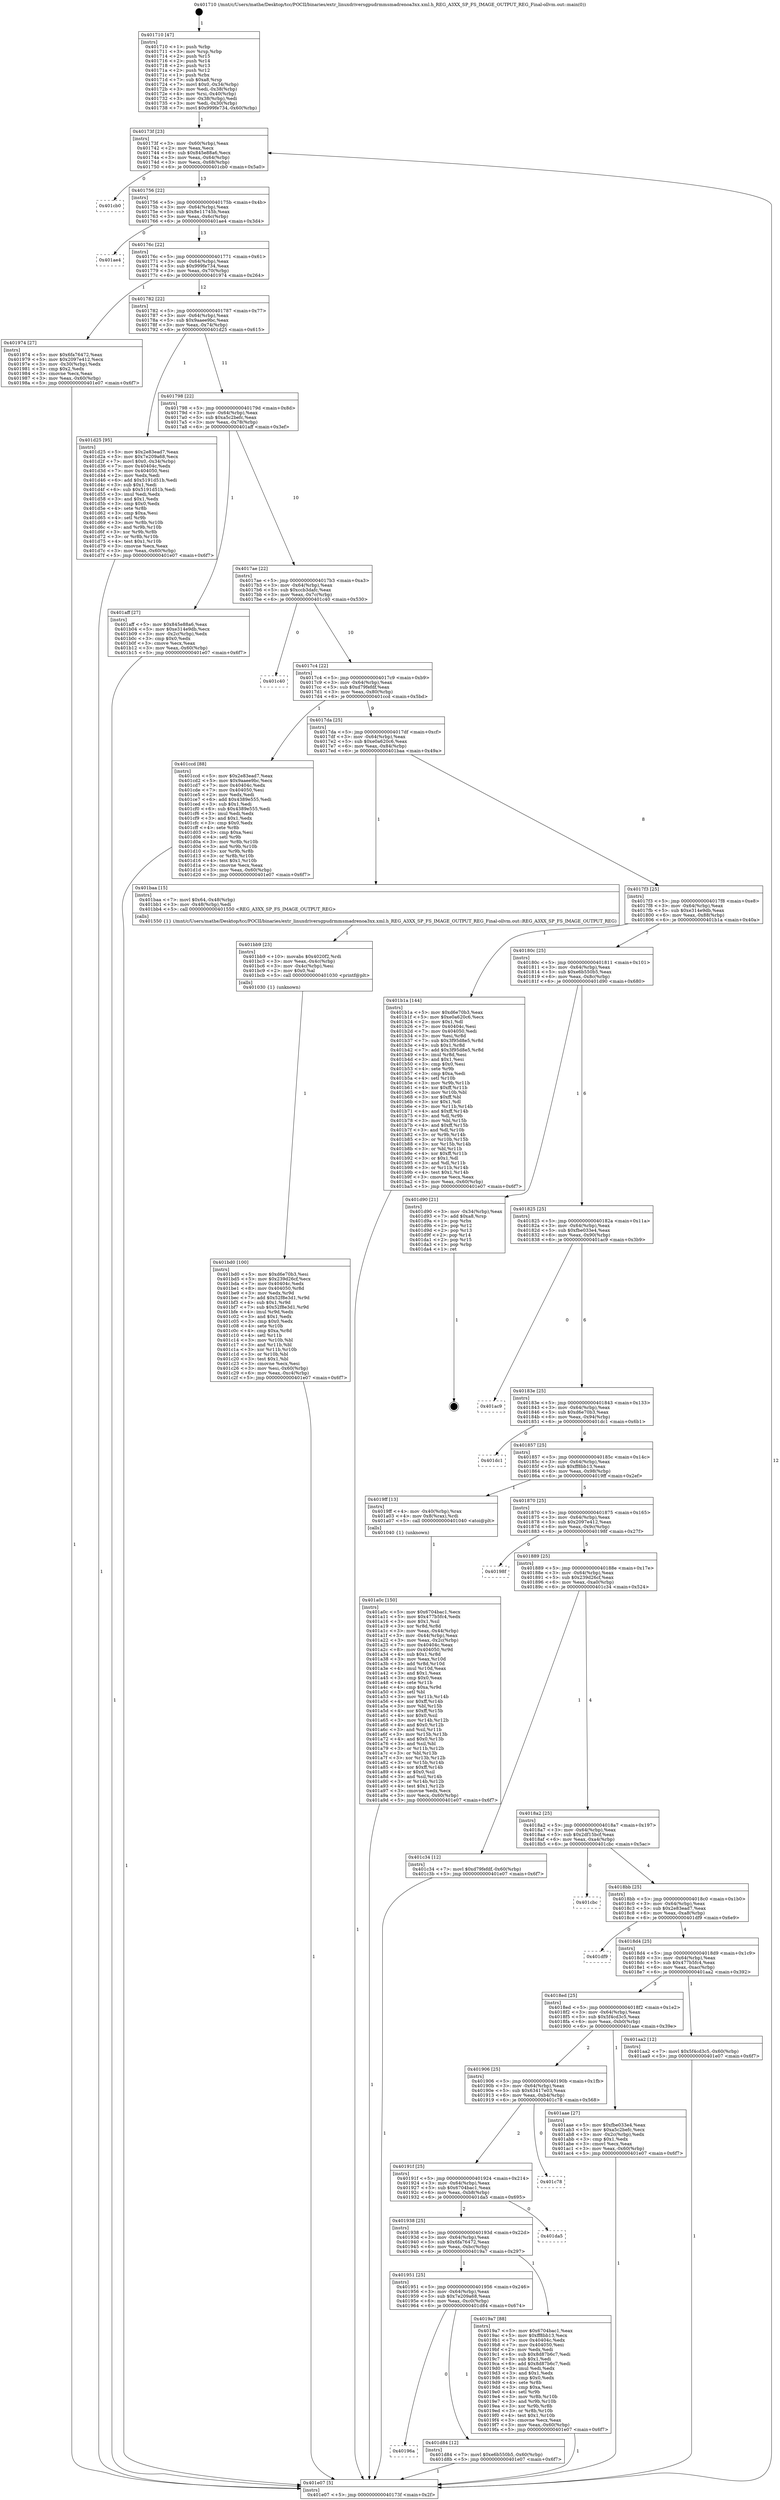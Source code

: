 digraph "0x401710" {
  label = "0x401710 (/mnt/c/Users/mathe/Desktop/tcc/POCII/binaries/extr_linuxdriversgpudrmmsmadrenoa3xx.xml.h_REG_A3XX_SP_FS_IMAGE_OUTPUT_REG_Final-ollvm.out::main(0))"
  labelloc = "t"
  node[shape=record]

  Entry [label="",width=0.3,height=0.3,shape=circle,fillcolor=black,style=filled]
  "0x40173f" [label="{
     0x40173f [23]\l
     | [instrs]\l
     &nbsp;&nbsp;0x40173f \<+3\>: mov -0x60(%rbp),%eax\l
     &nbsp;&nbsp;0x401742 \<+2\>: mov %eax,%ecx\l
     &nbsp;&nbsp;0x401744 \<+6\>: sub $0x845e88a6,%ecx\l
     &nbsp;&nbsp;0x40174a \<+3\>: mov %eax,-0x64(%rbp)\l
     &nbsp;&nbsp;0x40174d \<+3\>: mov %ecx,-0x68(%rbp)\l
     &nbsp;&nbsp;0x401750 \<+6\>: je 0000000000401cb0 \<main+0x5a0\>\l
  }"]
  "0x401cb0" [label="{
     0x401cb0\l
  }", style=dashed]
  "0x401756" [label="{
     0x401756 [22]\l
     | [instrs]\l
     &nbsp;&nbsp;0x401756 \<+5\>: jmp 000000000040175b \<main+0x4b\>\l
     &nbsp;&nbsp;0x40175b \<+3\>: mov -0x64(%rbp),%eax\l
     &nbsp;&nbsp;0x40175e \<+5\>: sub $0x8e11745b,%eax\l
     &nbsp;&nbsp;0x401763 \<+3\>: mov %eax,-0x6c(%rbp)\l
     &nbsp;&nbsp;0x401766 \<+6\>: je 0000000000401ae4 \<main+0x3d4\>\l
  }"]
  Exit [label="",width=0.3,height=0.3,shape=circle,fillcolor=black,style=filled,peripheries=2]
  "0x401ae4" [label="{
     0x401ae4\l
  }", style=dashed]
  "0x40176c" [label="{
     0x40176c [22]\l
     | [instrs]\l
     &nbsp;&nbsp;0x40176c \<+5\>: jmp 0000000000401771 \<main+0x61\>\l
     &nbsp;&nbsp;0x401771 \<+3\>: mov -0x64(%rbp),%eax\l
     &nbsp;&nbsp;0x401774 \<+5\>: sub $0x999fe734,%eax\l
     &nbsp;&nbsp;0x401779 \<+3\>: mov %eax,-0x70(%rbp)\l
     &nbsp;&nbsp;0x40177c \<+6\>: je 0000000000401974 \<main+0x264\>\l
  }"]
  "0x40196a" [label="{
     0x40196a\l
  }", style=dashed]
  "0x401974" [label="{
     0x401974 [27]\l
     | [instrs]\l
     &nbsp;&nbsp;0x401974 \<+5\>: mov $0x6fa76472,%eax\l
     &nbsp;&nbsp;0x401979 \<+5\>: mov $0x2097e412,%ecx\l
     &nbsp;&nbsp;0x40197e \<+3\>: mov -0x30(%rbp),%edx\l
     &nbsp;&nbsp;0x401981 \<+3\>: cmp $0x2,%edx\l
     &nbsp;&nbsp;0x401984 \<+3\>: cmovne %ecx,%eax\l
     &nbsp;&nbsp;0x401987 \<+3\>: mov %eax,-0x60(%rbp)\l
     &nbsp;&nbsp;0x40198a \<+5\>: jmp 0000000000401e07 \<main+0x6f7\>\l
  }"]
  "0x401782" [label="{
     0x401782 [22]\l
     | [instrs]\l
     &nbsp;&nbsp;0x401782 \<+5\>: jmp 0000000000401787 \<main+0x77\>\l
     &nbsp;&nbsp;0x401787 \<+3\>: mov -0x64(%rbp),%eax\l
     &nbsp;&nbsp;0x40178a \<+5\>: sub $0x9aaee9bc,%eax\l
     &nbsp;&nbsp;0x40178f \<+3\>: mov %eax,-0x74(%rbp)\l
     &nbsp;&nbsp;0x401792 \<+6\>: je 0000000000401d25 \<main+0x615\>\l
  }"]
  "0x401e07" [label="{
     0x401e07 [5]\l
     | [instrs]\l
     &nbsp;&nbsp;0x401e07 \<+5\>: jmp 000000000040173f \<main+0x2f\>\l
  }"]
  "0x401710" [label="{
     0x401710 [47]\l
     | [instrs]\l
     &nbsp;&nbsp;0x401710 \<+1\>: push %rbp\l
     &nbsp;&nbsp;0x401711 \<+3\>: mov %rsp,%rbp\l
     &nbsp;&nbsp;0x401714 \<+2\>: push %r15\l
     &nbsp;&nbsp;0x401716 \<+2\>: push %r14\l
     &nbsp;&nbsp;0x401718 \<+2\>: push %r13\l
     &nbsp;&nbsp;0x40171a \<+2\>: push %r12\l
     &nbsp;&nbsp;0x40171c \<+1\>: push %rbx\l
     &nbsp;&nbsp;0x40171d \<+7\>: sub $0xa8,%rsp\l
     &nbsp;&nbsp;0x401724 \<+7\>: movl $0x0,-0x34(%rbp)\l
     &nbsp;&nbsp;0x40172b \<+3\>: mov %edi,-0x38(%rbp)\l
     &nbsp;&nbsp;0x40172e \<+4\>: mov %rsi,-0x40(%rbp)\l
     &nbsp;&nbsp;0x401732 \<+3\>: mov -0x38(%rbp),%edi\l
     &nbsp;&nbsp;0x401735 \<+3\>: mov %edi,-0x30(%rbp)\l
     &nbsp;&nbsp;0x401738 \<+7\>: movl $0x999fe734,-0x60(%rbp)\l
  }"]
  "0x401d84" [label="{
     0x401d84 [12]\l
     | [instrs]\l
     &nbsp;&nbsp;0x401d84 \<+7\>: movl $0xe6b550b5,-0x60(%rbp)\l
     &nbsp;&nbsp;0x401d8b \<+5\>: jmp 0000000000401e07 \<main+0x6f7\>\l
  }"]
  "0x401d25" [label="{
     0x401d25 [95]\l
     | [instrs]\l
     &nbsp;&nbsp;0x401d25 \<+5\>: mov $0x2e83ead7,%eax\l
     &nbsp;&nbsp;0x401d2a \<+5\>: mov $0x7e209a68,%ecx\l
     &nbsp;&nbsp;0x401d2f \<+7\>: movl $0x0,-0x34(%rbp)\l
     &nbsp;&nbsp;0x401d36 \<+7\>: mov 0x40404c,%edx\l
     &nbsp;&nbsp;0x401d3d \<+7\>: mov 0x404050,%esi\l
     &nbsp;&nbsp;0x401d44 \<+2\>: mov %edx,%edi\l
     &nbsp;&nbsp;0x401d46 \<+6\>: add $0x5191d51b,%edi\l
     &nbsp;&nbsp;0x401d4c \<+3\>: sub $0x1,%edi\l
     &nbsp;&nbsp;0x401d4f \<+6\>: sub $0x5191d51b,%edi\l
     &nbsp;&nbsp;0x401d55 \<+3\>: imul %edi,%edx\l
     &nbsp;&nbsp;0x401d58 \<+3\>: and $0x1,%edx\l
     &nbsp;&nbsp;0x401d5b \<+3\>: cmp $0x0,%edx\l
     &nbsp;&nbsp;0x401d5e \<+4\>: sete %r8b\l
     &nbsp;&nbsp;0x401d62 \<+3\>: cmp $0xa,%esi\l
     &nbsp;&nbsp;0x401d65 \<+4\>: setl %r9b\l
     &nbsp;&nbsp;0x401d69 \<+3\>: mov %r8b,%r10b\l
     &nbsp;&nbsp;0x401d6c \<+3\>: and %r9b,%r10b\l
     &nbsp;&nbsp;0x401d6f \<+3\>: xor %r9b,%r8b\l
     &nbsp;&nbsp;0x401d72 \<+3\>: or %r8b,%r10b\l
     &nbsp;&nbsp;0x401d75 \<+4\>: test $0x1,%r10b\l
     &nbsp;&nbsp;0x401d79 \<+3\>: cmovne %ecx,%eax\l
     &nbsp;&nbsp;0x401d7c \<+3\>: mov %eax,-0x60(%rbp)\l
     &nbsp;&nbsp;0x401d7f \<+5\>: jmp 0000000000401e07 \<main+0x6f7\>\l
  }"]
  "0x401798" [label="{
     0x401798 [22]\l
     | [instrs]\l
     &nbsp;&nbsp;0x401798 \<+5\>: jmp 000000000040179d \<main+0x8d\>\l
     &nbsp;&nbsp;0x40179d \<+3\>: mov -0x64(%rbp),%eax\l
     &nbsp;&nbsp;0x4017a0 \<+5\>: sub $0xa5c2befc,%eax\l
     &nbsp;&nbsp;0x4017a5 \<+3\>: mov %eax,-0x78(%rbp)\l
     &nbsp;&nbsp;0x4017a8 \<+6\>: je 0000000000401aff \<main+0x3ef\>\l
  }"]
  "0x401bd0" [label="{
     0x401bd0 [100]\l
     | [instrs]\l
     &nbsp;&nbsp;0x401bd0 \<+5\>: mov $0xd6e70b3,%esi\l
     &nbsp;&nbsp;0x401bd5 \<+5\>: mov $0x239d26cf,%ecx\l
     &nbsp;&nbsp;0x401bda \<+7\>: mov 0x40404c,%edx\l
     &nbsp;&nbsp;0x401be1 \<+8\>: mov 0x404050,%r8d\l
     &nbsp;&nbsp;0x401be9 \<+3\>: mov %edx,%r9d\l
     &nbsp;&nbsp;0x401bec \<+7\>: add $0x52f8e3d1,%r9d\l
     &nbsp;&nbsp;0x401bf3 \<+4\>: sub $0x1,%r9d\l
     &nbsp;&nbsp;0x401bf7 \<+7\>: sub $0x52f8e3d1,%r9d\l
     &nbsp;&nbsp;0x401bfe \<+4\>: imul %r9d,%edx\l
     &nbsp;&nbsp;0x401c02 \<+3\>: and $0x1,%edx\l
     &nbsp;&nbsp;0x401c05 \<+3\>: cmp $0x0,%edx\l
     &nbsp;&nbsp;0x401c08 \<+4\>: sete %r10b\l
     &nbsp;&nbsp;0x401c0c \<+4\>: cmp $0xa,%r8d\l
     &nbsp;&nbsp;0x401c10 \<+4\>: setl %r11b\l
     &nbsp;&nbsp;0x401c14 \<+3\>: mov %r10b,%bl\l
     &nbsp;&nbsp;0x401c17 \<+3\>: and %r11b,%bl\l
     &nbsp;&nbsp;0x401c1a \<+3\>: xor %r11b,%r10b\l
     &nbsp;&nbsp;0x401c1d \<+3\>: or %r10b,%bl\l
     &nbsp;&nbsp;0x401c20 \<+3\>: test $0x1,%bl\l
     &nbsp;&nbsp;0x401c23 \<+3\>: cmovne %ecx,%esi\l
     &nbsp;&nbsp;0x401c26 \<+3\>: mov %esi,-0x60(%rbp)\l
     &nbsp;&nbsp;0x401c29 \<+6\>: mov %eax,-0xc4(%rbp)\l
     &nbsp;&nbsp;0x401c2f \<+5\>: jmp 0000000000401e07 \<main+0x6f7\>\l
  }"]
  "0x401aff" [label="{
     0x401aff [27]\l
     | [instrs]\l
     &nbsp;&nbsp;0x401aff \<+5\>: mov $0x845e88a6,%eax\l
     &nbsp;&nbsp;0x401b04 \<+5\>: mov $0xe314e9db,%ecx\l
     &nbsp;&nbsp;0x401b09 \<+3\>: mov -0x2c(%rbp),%edx\l
     &nbsp;&nbsp;0x401b0c \<+3\>: cmp $0x0,%edx\l
     &nbsp;&nbsp;0x401b0f \<+3\>: cmove %ecx,%eax\l
     &nbsp;&nbsp;0x401b12 \<+3\>: mov %eax,-0x60(%rbp)\l
     &nbsp;&nbsp;0x401b15 \<+5\>: jmp 0000000000401e07 \<main+0x6f7\>\l
  }"]
  "0x4017ae" [label="{
     0x4017ae [22]\l
     | [instrs]\l
     &nbsp;&nbsp;0x4017ae \<+5\>: jmp 00000000004017b3 \<main+0xa3\>\l
     &nbsp;&nbsp;0x4017b3 \<+3\>: mov -0x64(%rbp),%eax\l
     &nbsp;&nbsp;0x4017b6 \<+5\>: sub $0xccb3dafc,%eax\l
     &nbsp;&nbsp;0x4017bb \<+3\>: mov %eax,-0x7c(%rbp)\l
     &nbsp;&nbsp;0x4017be \<+6\>: je 0000000000401c40 \<main+0x530\>\l
  }"]
  "0x401bb9" [label="{
     0x401bb9 [23]\l
     | [instrs]\l
     &nbsp;&nbsp;0x401bb9 \<+10\>: movabs $0x4020f2,%rdi\l
     &nbsp;&nbsp;0x401bc3 \<+3\>: mov %eax,-0x4c(%rbp)\l
     &nbsp;&nbsp;0x401bc6 \<+3\>: mov -0x4c(%rbp),%esi\l
     &nbsp;&nbsp;0x401bc9 \<+2\>: mov $0x0,%al\l
     &nbsp;&nbsp;0x401bcb \<+5\>: call 0000000000401030 \<printf@plt\>\l
     | [calls]\l
     &nbsp;&nbsp;0x401030 \{1\} (unknown)\l
  }"]
  "0x401c40" [label="{
     0x401c40\l
  }", style=dashed]
  "0x4017c4" [label="{
     0x4017c4 [22]\l
     | [instrs]\l
     &nbsp;&nbsp;0x4017c4 \<+5\>: jmp 00000000004017c9 \<main+0xb9\>\l
     &nbsp;&nbsp;0x4017c9 \<+3\>: mov -0x64(%rbp),%eax\l
     &nbsp;&nbsp;0x4017cc \<+5\>: sub $0xd79fefdf,%eax\l
     &nbsp;&nbsp;0x4017d1 \<+3\>: mov %eax,-0x80(%rbp)\l
     &nbsp;&nbsp;0x4017d4 \<+6\>: je 0000000000401ccd \<main+0x5bd\>\l
  }"]
  "0x401a0c" [label="{
     0x401a0c [150]\l
     | [instrs]\l
     &nbsp;&nbsp;0x401a0c \<+5\>: mov $0x6704bac1,%ecx\l
     &nbsp;&nbsp;0x401a11 \<+5\>: mov $0x477b5fc4,%edx\l
     &nbsp;&nbsp;0x401a16 \<+3\>: mov $0x1,%sil\l
     &nbsp;&nbsp;0x401a19 \<+3\>: xor %r8d,%r8d\l
     &nbsp;&nbsp;0x401a1c \<+3\>: mov %eax,-0x44(%rbp)\l
     &nbsp;&nbsp;0x401a1f \<+3\>: mov -0x44(%rbp),%eax\l
     &nbsp;&nbsp;0x401a22 \<+3\>: mov %eax,-0x2c(%rbp)\l
     &nbsp;&nbsp;0x401a25 \<+7\>: mov 0x40404c,%eax\l
     &nbsp;&nbsp;0x401a2c \<+8\>: mov 0x404050,%r9d\l
     &nbsp;&nbsp;0x401a34 \<+4\>: sub $0x1,%r8d\l
     &nbsp;&nbsp;0x401a38 \<+3\>: mov %eax,%r10d\l
     &nbsp;&nbsp;0x401a3b \<+3\>: add %r8d,%r10d\l
     &nbsp;&nbsp;0x401a3e \<+4\>: imul %r10d,%eax\l
     &nbsp;&nbsp;0x401a42 \<+3\>: and $0x1,%eax\l
     &nbsp;&nbsp;0x401a45 \<+3\>: cmp $0x0,%eax\l
     &nbsp;&nbsp;0x401a48 \<+4\>: sete %r11b\l
     &nbsp;&nbsp;0x401a4c \<+4\>: cmp $0xa,%r9d\l
     &nbsp;&nbsp;0x401a50 \<+3\>: setl %bl\l
     &nbsp;&nbsp;0x401a53 \<+3\>: mov %r11b,%r14b\l
     &nbsp;&nbsp;0x401a56 \<+4\>: xor $0xff,%r14b\l
     &nbsp;&nbsp;0x401a5a \<+3\>: mov %bl,%r15b\l
     &nbsp;&nbsp;0x401a5d \<+4\>: xor $0xff,%r15b\l
     &nbsp;&nbsp;0x401a61 \<+4\>: xor $0x0,%sil\l
     &nbsp;&nbsp;0x401a65 \<+3\>: mov %r14b,%r12b\l
     &nbsp;&nbsp;0x401a68 \<+4\>: and $0x0,%r12b\l
     &nbsp;&nbsp;0x401a6c \<+3\>: and %sil,%r11b\l
     &nbsp;&nbsp;0x401a6f \<+3\>: mov %r15b,%r13b\l
     &nbsp;&nbsp;0x401a72 \<+4\>: and $0x0,%r13b\l
     &nbsp;&nbsp;0x401a76 \<+3\>: and %sil,%bl\l
     &nbsp;&nbsp;0x401a79 \<+3\>: or %r11b,%r12b\l
     &nbsp;&nbsp;0x401a7c \<+3\>: or %bl,%r13b\l
     &nbsp;&nbsp;0x401a7f \<+3\>: xor %r13b,%r12b\l
     &nbsp;&nbsp;0x401a82 \<+3\>: or %r15b,%r14b\l
     &nbsp;&nbsp;0x401a85 \<+4\>: xor $0xff,%r14b\l
     &nbsp;&nbsp;0x401a89 \<+4\>: or $0x0,%sil\l
     &nbsp;&nbsp;0x401a8d \<+3\>: and %sil,%r14b\l
     &nbsp;&nbsp;0x401a90 \<+3\>: or %r14b,%r12b\l
     &nbsp;&nbsp;0x401a93 \<+4\>: test $0x1,%r12b\l
     &nbsp;&nbsp;0x401a97 \<+3\>: cmovne %edx,%ecx\l
     &nbsp;&nbsp;0x401a9a \<+3\>: mov %ecx,-0x60(%rbp)\l
     &nbsp;&nbsp;0x401a9d \<+5\>: jmp 0000000000401e07 \<main+0x6f7\>\l
  }"]
  "0x401ccd" [label="{
     0x401ccd [88]\l
     | [instrs]\l
     &nbsp;&nbsp;0x401ccd \<+5\>: mov $0x2e83ead7,%eax\l
     &nbsp;&nbsp;0x401cd2 \<+5\>: mov $0x9aaee9bc,%ecx\l
     &nbsp;&nbsp;0x401cd7 \<+7\>: mov 0x40404c,%edx\l
     &nbsp;&nbsp;0x401cde \<+7\>: mov 0x404050,%esi\l
     &nbsp;&nbsp;0x401ce5 \<+2\>: mov %edx,%edi\l
     &nbsp;&nbsp;0x401ce7 \<+6\>: add $0x4389e555,%edi\l
     &nbsp;&nbsp;0x401ced \<+3\>: sub $0x1,%edi\l
     &nbsp;&nbsp;0x401cf0 \<+6\>: sub $0x4389e555,%edi\l
     &nbsp;&nbsp;0x401cf6 \<+3\>: imul %edi,%edx\l
     &nbsp;&nbsp;0x401cf9 \<+3\>: and $0x1,%edx\l
     &nbsp;&nbsp;0x401cfc \<+3\>: cmp $0x0,%edx\l
     &nbsp;&nbsp;0x401cff \<+4\>: sete %r8b\l
     &nbsp;&nbsp;0x401d03 \<+3\>: cmp $0xa,%esi\l
     &nbsp;&nbsp;0x401d06 \<+4\>: setl %r9b\l
     &nbsp;&nbsp;0x401d0a \<+3\>: mov %r8b,%r10b\l
     &nbsp;&nbsp;0x401d0d \<+3\>: and %r9b,%r10b\l
     &nbsp;&nbsp;0x401d10 \<+3\>: xor %r9b,%r8b\l
     &nbsp;&nbsp;0x401d13 \<+3\>: or %r8b,%r10b\l
     &nbsp;&nbsp;0x401d16 \<+4\>: test $0x1,%r10b\l
     &nbsp;&nbsp;0x401d1a \<+3\>: cmovne %ecx,%eax\l
     &nbsp;&nbsp;0x401d1d \<+3\>: mov %eax,-0x60(%rbp)\l
     &nbsp;&nbsp;0x401d20 \<+5\>: jmp 0000000000401e07 \<main+0x6f7\>\l
  }"]
  "0x4017da" [label="{
     0x4017da [25]\l
     | [instrs]\l
     &nbsp;&nbsp;0x4017da \<+5\>: jmp 00000000004017df \<main+0xcf\>\l
     &nbsp;&nbsp;0x4017df \<+3\>: mov -0x64(%rbp),%eax\l
     &nbsp;&nbsp;0x4017e2 \<+5\>: sub $0xe0a620c6,%eax\l
     &nbsp;&nbsp;0x4017e7 \<+6\>: mov %eax,-0x84(%rbp)\l
     &nbsp;&nbsp;0x4017ed \<+6\>: je 0000000000401baa \<main+0x49a\>\l
  }"]
  "0x401951" [label="{
     0x401951 [25]\l
     | [instrs]\l
     &nbsp;&nbsp;0x401951 \<+5\>: jmp 0000000000401956 \<main+0x246\>\l
     &nbsp;&nbsp;0x401956 \<+3\>: mov -0x64(%rbp),%eax\l
     &nbsp;&nbsp;0x401959 \<+5\>: sub $0x7e209a68,%eax\l
     &nbsp;&nbsp;0x40195e \<+6\>: mov %eax,-0xc0(%rbp)\l
     &nbsp;&nbsp;0x401964 \<+6\>: je 0000000000401d84 \<main+0x674\>\l
  }"]
  "0x401baa" [label="{
     0x401baa [15]\l
     | [instrs]\l
     &nbsp;&nbsp;0x401baa \<+7\>: movl $0x64,-0x48(%rbp)\l
     &nbsp;&nbsp;0x401bb1 \<+3\>: mov -0x48(%rbp),%edi\l
     &nbsp;&nbsp;0x401bb4 \<+5\>: call 0000000000401550 \<REG_A3XX_SP_FS_IMAGE_OUTPUT_REG\>\l
     | [calls]\l
     &nbsp;&nbsp;0x401550 \{1\} (/mnt/c/Users/mathe/Desktop/tcc/POCII/binaries/extr_linuxdriversgpudrmmsmadrenoa3xx.xml.h_REG_A3XX_SP_FS_IMAGE_OUTPUT_REG_Final-ollvm.out::REG_A3XX_SP_FS_IMAGE_OUTPUT_REG)\l
  }"]
  "0x4017f3" [label="{
     0x4017f3 [25]\l
     | [instrs]\l
     &nbsp;&nbsp;0x4017f3 \<+5\>: jmp 00000000004017f8 \<main+0xe8\>\l
     &nbsp;&nbsp;0x4017f8 \<+3\>: mov -0x64(%rbp),%eax\l
     &nbsp;&nbsp;0x4017fb \<+5\>: sub $0xe314e9db,%eax\l
     &nbsp;&nbsp;0x401800 \<+6\>: mov %eax,-0x88(%rbp)\l
     &nbsp;&nbsp;0x401806 \<+6\>: je 0000000000401b1a \<main+0x40a\>\l
  }"]
  "0x4019a7" [label="{
     0x4019a7 [88]\l
     | [instrs]\l
     &nbsp;&nbsp;0x4019a7 \<+5\>: mov $0x6704bac1,%eax\l
     &nbsp;&nbsp;0x4019ac \<+5\>: mov $0xff8bb13,%ecx\l
     &nbsp;&nbsp;0x4019b1 \<+7\>: mov 0x40404c,%edx\l
     &nbsp;&nbsp;0x4019b8 \<+7\>: mov 0x404050,%esi\l
     &nbsp;&nbsp;0x4019bf \<+2\>: mov %edx,%edi\l
     &nbsp;&nbsp;0x4019c1 \<+6\>: sub $0x8d87b6c7,%edi\l
     &nbsp;&nbsp;0x4019c7 \<+3\>: sub $0x1,%edi\l
     &nbsp;&nbsp;0x4019ca \<+6\>: add $0x8d87b6c7,%edi\l
     &nbsp;&nbsp;0x4019d0 \<+3\>: imul %edi,%edx\l
     &nbsp;&nbsp;0x4019d3 \<+3\>: and $0x1,%edx\l
     &nbsp;&nbsp;0x4019d6 \<+3\>: cmp $0x0,%edx\l
     &nbsp;&nbsp;0x4019d9 \<+4\>: sete %r8b\l
     &nbsp;&nbsp;0x4019dd \<+3\>: cmp $0xa,%esi\l
     &nbsp;&nbsp;0x4019e0 \<+4\>: setl %r9b\l
     &nbsp;&nbsp;0x4019e4 \<+3\>: mov %r8b,%r10b\l
     &nbsp;&nbsp;0x4019e7 \<+3\>: and %r9b,%r10b\l
     &nbsp;&nbsp;0x4019ea \<+3\>: xor %r9b,%r8b\l
     &nbsp;&nbsp;0x4019ed \<+3\>: or %r8b,%r10b\l
     &nbsp;&nbsp;0x4019f0 \<+4\>: test $0x1,%r10b\l
     &nbsp;&nbsp;0x4019f4 \<+3\>: cmovne %ecx,%eax\l
     &nbsp;&nbsp;0x4019f7 \<+3\>: mov %eax,-0x60(%rbp)\l
     &nbsp;&nbsp;0x4019fa \<+5\>: jmp 0000000000401e07 \<main+0x6f7\>\l
  }"]
  "0x401b1a" [label="{
     0x401b1a [144]\l
     | [instrs]\l
     &nbsp;&nbsp;0x401b1a \<+5\>: mov $0xd6e70b3,%eax\l
     &nbsp;&nbsp;0x401b1f \<+5\>: mov $0xe0a620c6,%ecx\l
     &nbsp;&nbsp;0x401b24 \<+2\>: mov $0x1,%dl\l
     &nbsp;&nbsp;0x401b26 \<+7\>: mov 0x40404c,%esi\l
     &nbsp;&nbsp;0x401b2d \<+7\>: mov 0x404050,%edi\l
     &nbsp;&nbsp;0x401b34 \<+3\>: mov %esi,%r8d\l
     &nbsp;&nbsp;0x401b37 \<+7\>: sub $0x3f95d8e5,%r8d\l
     &nbsp;&nbsp;0x401b3e \<+4\>: sub $0x1,%r8d\l
     &nbsp;&nbsp;0x401b42 \<+7\>: add $0x3f95d8e5,%r8d\l
     &nbsp;&nbsp;0x401b49 \<+4\>: imul %r8d,%esi\l
     &nbsp;&nbsp;0x401b4d \<+3\>: and $0x1,%esi\l
     &nbsp;&nbsp;0x401b50 \<+3\>: cmp $0x0,%esi\l
     &nbsp;&nbsp;0x401b53 \<+4\>: sete %r9b\l
     &nbsp;&nbsp;0x401b57 \<+3\>: cmp $0xa,%edi\l
     &nbsp;&nbsp;0x401b5a \<+4\>: setl %r10b\l
     &nbsp;&nbsp;0x401b5e \<+3\>: mov %r9b,%r11b\l
     &nbsp;&nbsp;0x401b61 \<+4\>: xor $0xff,%r11b\l
     &nbsp;&nbsp;0x401b65 \<+3\>: mov %r10b,%bl\l
     &nbsp;&nbsp;0x401b68 \<+3\>: xor $0xff,%bl\l
     &nbsp;&nbsp;0x401b6b \<+3\>: xor $0x1,%dl\l
     &nbsp;&nbsp;0x401b6e \<+3\>: mov %r11b,%r14b\l
     &nbsp;&nbsp;0x401b71 \<+4\>: and $0xff,%r14b\l
     &nbsp;&nbsp;0x401b75 \<+3\>: and %dl,%r9b\l
     &nbsp;&nbsp;0x401b78 \<+3\>: mov %bl,%r15b\l
     &nbsp;&nbsp;0x401b7b \<+4\>: and $0xff,%r15b\l
     &nbsp;&nbsp;0x401b7f \<+3\>: and %dl,%r10b\l
     &nbsp;&nbsp;0x401b82 \<+3\>: or %r9b,%r14b\l
     &nbsp;&nbsp;0x401b85 \<+3\>: or %r10b,%r15b\l
     &nbsp;&nbsp;0x401b88 \<+3\>: xor %r15b,%r14b\l
     &nbsp;&nbsp;0x401b8b \<+3\>: or %bl,%r11b\l
     &nbsp;&nbsp;0x401b8e \<+4\>: xor $0xff,%r11b\l
     &nbsp;&nbsp;0x401b92 \<+3\>: or $0x1,%dl\l
     &nbsp;&nbsp;0x401b95 \<+3\>: and %dl,%r11b\l
     &nbsp;&nbsp;0x401b98 \<+3\>: or %r11b,%r14b\l
     &nbsp;&nbsp;0x401b9b \<+4\>: test $0x1,%r14b\l
     &nbsp;&nbsp;0x401b9f \<+3\>: cmovne %ecx,%eax\l
     &nbsp;&nbsp;0x401ba2 \<+3\>: mov %eax,-0x60(%rbp)\l
     &nbsp;&nbsp;0x401ba5 \<+5\>: jmp 0000000000401e07 \<main+0x6f7\>\l
  }"]
  "0x40180c" [label="{
     0x40180c [25]\l
     | [instrs]\l
     &nbsp;&nbsp;0x40180c \<+5\>: jmp 0000000000401811 \<main+0x101\>\l
     &nbsp;&nbsp;0x401811 \<+3\>: mov -0x64(%rbp),%eax\l
     &nbsp;&nbsp;0x401814 \<+5\>: sub $0xe6b550b5,%eax\l
     &nbsp;&nbsp;0x401819 \<+6\>: mov %eax,-0x8c(%rbp)\l
     &nbsp;&nbsp;0x40181f \<+6\>: je 0000000000401d90 \<main+0x680\>\l
  }"]
  "0x401938" [label="{
     0x401938 [25]\l
     | [instrs]\l
     &nbsp;&nbsp;0x401938 \<+5\>: jmp 000000000040193d \<main+0x22d\>\l
     &nbsp;&nbsp;0x40193d \<+3\>: mov -0x64(%rbp),%eax\l
     &nbsp;&nbsp;0x401940 \<+5\>: sub $0x6fa76472,%eax\l
     &nbsp;&nbsp;0x401945 \<+6\>: mov %eax,-0xbc(%rbp)\l
     &nbsp;&nbsp;0x40194b \<+6\>: je 00000000004019a7 \<main+0x297\>\l
  }"]
  "0x401d90" [label="{
     0x401d90 [21]\l
     | [instrs]\l
     &nbsp;&nbsp;0x401d90 \<+3\>: mov -0x34(%rbp),%eax\l
     &nbsp;&nbsp;0x401d93 \<+7\>: add $0xa8,%rsp\l
     &nbsp;&nbsp;0x401d9a \<+1\>: pop %rbx\l
     &nbsp;&nbsp;0x401d9b \<+2\>: pop %r12\l
     &nbsp;&nbsp;0x401d9d \<+2\>: pop %r13\l
     &nbsp;&nbsp;0x401d9f \<+2\>: pop %r14\l
     &nbsp;&nbsp;0x401da1 \<+2\>: pop %r15\l
     &nbsp;&nbsp;0x401da3 \<+1\>: pop %rbp\l
     &nbsp;&nbsp;0x401da4 \<+1\>: ret\l
  }"]
  "0x401825" [label="{
     0x401825 [25]\l
     | [instrs]\l
     &nbsp;&nbsp;0x401825 \<+5\>: jmp 000000000040182a \<main+0x11a\>\l
     &nbsp;&nbsp;0x40182a \<+3\>: mov -0x64(%rbp),%eax\l
     &nbsp;&nbsp;0x40182d \<+5\>: sub $0xfbe033e4,%eax\l
     &nbsp;&nbsp;0x401832 \<+6\>: mov %eax,-0x90(%rbp)\l
     &nbsp;&nbsp;0x401838 \<+6\>: je 0000000000401ac9 \<main+0x3b9\>\l
  }"]
  "0x401da5" [label="{
     0x401da5\l
  }", style=dashed]
  "0x401ac9" [label="{
     0x401ac9\l
  }", style=dashed]
  "0x40183e" [label="{
     0x40183e [25]\l
     | [instrs]\l
     &nbsp;&nbsp;0x40183e \<+5\>: jmp 0000000000401843 \<main+0x133\>\l
     &nbsp;&nbsp;0x401843 \<+3\>: mov -0x64(%rbp),%eax\l
     &nbsp;&nbsp;0x401846 \<+5\>: sub $0xd6e70b3,%eax\l
     &nbsp;&nbsp;0x40184b \<+6\>: mov %eax,-0x94(%rbp)\l
     &nbsp;&nbsp;0x401851 \<+6\>: je 0000000000401dc1 \<main+0x6b1\>\l
  }"]
  "0x40191f" [label="{
     0x40191f [25]\l
     | [instrs]\l
     &nbsp;&nbsp;0x40191f \<+5\>: jmp 0000000000401924 \<main+0x214\>\l
     &nbsp;&nbsp;0x401924 \<+3\>: mov -0x64(%rbp),%eax\l
     &nbsp;&nbsp;0x401927 \<+5\>: sub $0x6704bac1,%eax\l
     &nbsp;&nbsp;0x40192c \<+6\>: mov %eax,-0xb8(%rbp)\l
     &nbsp;&nbsp;0x401932 \<+6\>: je 0000000000401da5 \<main+0x695\>\l
  }"]
  "0x401dc1" [label="{
     0x401dc1\l
  }", style=dashed]
  "0x401857" [label="{
     0x401857 [25]\l
     | [instrs]\l
     &nbsp;&nbsp;0x401857 \<+5\>: jmp 000000000040185c \<main+0x14c\>\l
     &nbsp;&nbsp;0x40185c \<+3\>: mov -0x64(%rbp),%eax\l
     &nbsp;&nbsp;0x40185f \<+5\>: sub $0xff8bb13,%eax\l
     &nbsp;&nbsp;0x401864 \<+6\>: mov %eax,-0x98(%rbp)\l
     &nbsp;&nbsp;0x40186a \<+6\>: je 00000000004019ff \<main+0x2ef\>\l
  }"]
  "0x401c78" [label="{
     0x401c78\l
  }", style=dashed]
  "0x4019ff" [label="{
     0x4019ff [13]\l
     | [instrs]\l
     &nbsp;&nbsp;0x4019ff \<+4\>: mov -0x40(%rbp),%rax\l
     &nbsp;&nbsp;0x401a03 \<+4\>: mov 0x8(%rax),%rdi\l
     &nbsp;&nbsp;0x401a07 \<+5\>: call 0000000000401040 \<atoi@plt\>\l
     | [calls]\l
     &nbsp;&nbsp;0x401040 \{1\} (unknown)\l
  }"]
  "0x401870" [label="{
     0x401870 [25]\l
     | [instrs]\l
     &nbsp;&nbsp;0x401870 \<+5\>: jmp 0000000000401875 \<main+0x165\>\l
     &nbsp;&nbsp;0x401875 \<+3\>: mov -0x64(%rbp),%eax\l
     &nbsp;&nbsp;0x401878 \<+5\>: sub $0x2097e412,%eax\l
     &nbsp;&nbsp;0x40187d \<+6\>: mov %eax,-0x9c(%rbp)\l
     &nbsp;&nbsp;0x401883 \<+6\>: je 000000000040198f \<main+0x27f\>\l
  }"]
  "0x401906" [label="{
     0x401906 [25]\l
     | [instrs]\l
     &nbsp;&nbsp;0x401906 \<+5\>: jmp 000000000040190b \<main+0x1fb\>\l
     &nbsp;&nbsp;0x40190b \<+3\>: mov -0x64(%rbp),%eax\l
     &nbsp;&nbsp;0x40190e \<+5\>: sub $0x63417e03,%eax\l
     &nbsp;&nbsp;0x401913 \<+6\>: mov %eax,-0xb4(%rbp)\l
     &nbsp;&nbsp;0x401919 \<+6\>: je 0000000000401c78 \<main+0x568\>\l
  }"]
  "0x40198f" [label="{
     0x40198f\l
  }", style=dashed]
  "0x401889" [label="{
     0x401889 [25]\l
     | [instrs]\l
     &nbsp;&nbsp;0x401889 \<+5\>: jmp 000000000040188e \<main+0x17e\>\l
     &nbsp;&nbsp;0x40188e \<+3\>: mov -0x64(%rbp),%eax\l
     &nbsp;&nbsp;0x401891 \<+5\>: sub $0x239d26cf,%eax\l
     &nbsp;&nbsp;0x401896 \<+6\>: mov %eax,-0xa0(%rbp)\l
     &nbsp;&nbsp;0x40189c \<+6\>: je 0000000000401c34 \<main+0x524\>\l
  }"]
  "0x401aae" [label="{
     0x401aae [27]\l
     | [instrs]\l
     &nbsp;&nbsp;0x401aae \<+5\>: mov $0xfbe033e4,%eax\l
     &nbsp;&nbsp;0x401ab3 \<+5\>: mov $0xa5c2befc,%ecx\l
     &nbsp;&nbsp;0x401ab8 \<+3\>: mov -0x2c(%rbp),%edx\l
     &nbsp;&nbsp;0x401abb \<+3\>: cmp $0x1,%edx\l
     &nbsp;&nbsp;0x401abe \<+3\>: cmovl %ecx,%eax\l
     &nbsp;&nbsp;0x401ac1 \<+3\>: mov %eax,-0x60(%rbp)\l
     &nbsp;&nbsp;0x401ac4 \<+5\>: jmp 0000000000401e07 \<main+0x6f7\>\l
  }"]
  "0x401c34" [label="{
     0x401c34 [12]\l
     | [instrs]\l
     &nbsp;&nbsp;0x401c34 \<+7\>: movl $0xd79fefdf,-0x60(%rbp)\l
     &nbsp;&nbsp;0x401c3b \<+5\>: jmp 0000000000401e07 \<main+0x6f7\>\l
  }"]
  "0x4018a2" [label="{
     0x4018a2 [25]\l
     | [instrs]\l
     &nbsp;&nbsp;0x4018a2 \<+5\>: jmp 00000000004018a7 \<main+0x197\>\l
     &nbsp;&nbsp;0x4018a7 \<+3\>: mov -0x64(%rbp),%eax\l
     &nbsp;&nbsp;0x4018aa \<+5\>: sub $0x2df15bcf,%eax\l
     &nbsp;&nbsp;0x4018af \<+6\>: mov %eax,-0xa4(%rbp)\l
     &nbsp;&nbsp;0x4018b5 \<+6\>: je 0000000000401cbc \<main+0x5ac\>\l
  }"]
  "0x4018ed" [label="{
     0x4018ed [25]\l
     | [instrs]\l
     &nbsp;&nbsp;0x4018ed \<+5\>: jmp 00000000004018f2 \<main+0x1e2\>\l
     &nbsp;&nbsp;0x4018f2 \<+3\>: mov -0x64(%rbp),%eax\l
     &nbsp;&nbsp;0x4018f5 \<+5\>: sub $0x5f4cd3c5,%eax\l
     &nbsp;&nbsp;0x4018fa \<+6\>: mov %eax,-0xb0(%rbp)\l
     &nbsp;&nbsp;0x401900 \<+6\>: je 0000000000401aae \<main+0x39e\>\l
  }"]
  "0x401cbc" [label="{
     0x401cbc\l
  }", style=dashed]
  "0x4018bb" [label="{
     0x4018bb [25]\l
     | [instrs]\l
     &nbsp;&nbsp;0x4018bb \<+5\>: jmp 00000000004018c0 \<main+0x1b0\>\l
     &nbsp;&nbsp;0x4018c0 \<+3\>: mov -0x64(%rbp),%eax\l
     &nbsp;&nbsp;0x4018c3 \<+5\>: sub $0x2e83ead7,%eax\l
     &nbsp;&nbsp;0x4018c8 \<+6\>: mov %eax,-0xa8(%rbp)\l
     &nbsp;&nbsp;0x4018ce \<+6\>: je 0000000000401df9 \<main+0x6e9\>\l
  }"]
  "0x401aa2" [label="{
     0x401aa2 [12]\l
     | [instrs]\l
     &nbsp;&nbsp;0x401aa2 \<+7\>: movl $0x5f4cd3c5,-0x60(%rbp)\l
     &nbsp;&nbsp;0x401aa9 \<+5\>: jmp 0000000000401e07 \<main+0x6f7\>\l
  }"]
  "0x401df9" [label="{
     0x401df9\l
  }", style=dashed]
  "0x4018d4" [label="{
     0x4018d4 [25]\l
     | [instrs]\l
     &nbsp;&nbsp;0x4018d4 \<+5\>: jmp 00000000004018d9 \<main+0x1c9\>\l
     &nbsp;&nbsp;0x4018d9 \<+3\>: mov -0x64(%rbp),%eax\l
     &nbsp;&nbsp;0x4018dc \<+5\>: sub $0x477b5fc4,%eax\l
     &nbsp;&nbsp;0x4018e1 \<+6\>: mov %eax,-0xac(%rbp)\l
     &nbsp;&nbsp;0x4018e7 \<+6\>: je 0000000000401aa2 \<main+0x392\>\l
  }"]
  Entry -> "0x401710" [label=" 1"]
  "0x40173f" -> "0x401cb0" [label=" 0"]
  "0x40173f" -> "0x401756" [label=" 13"]
  "0x401d90" -> Exit [label=" 1"]
  "0x401756" -> "0x401ae4" [label=" 0"]
  "0x401756" -> "0x40176c" [label=" 13"]
  "0x401d84" -> "0x401e07" [label=" 1"]
  "0x40176c" -> "0x401974" [label=" 1"]
  "0x40176c" -> "0x401782" [label=" 12"]
  "0x401974" -> "0x401e07" [label=" 1"]
  "0x401710" -> "0x40173f" [label=" 1"]
  "0x401e07" -> "0x40173f" [label=" 12"]
  "0x401951" -> "0x40196a" [label=" 0"]
  "0x401782" -> "0x401d25" [label=" 1"]
  "0x401782" -> "0x401798" [label=" 11"]
  "0x401951" -> "0x401d84" [label=" 1"]
  "0x401798" -> "0x401aff" [label=" 1"]
  "0x401798" -> "0x4017ae" [label=" 10"]
  "0x401d25" -> "0x401e07" [label=" 1"]
  "0x4017ae" -> "0x401c40" [label=" 0"]
  "0x4017ae" -> "0x4017c4" [label=" 10"]
  "0x401ccd" -> "0x401e07" [label=" 1"]
  "0x4017c4" -> "0x401ccd" [label=" 1"]
  "0x4017c4" -> "0x4017da" [label=" 9"]
  "0x401c34" -> "0x401e07" [label=" 1"]
  "0x4017da" -> "0x401baa" [label=" 1"]
  "0x4017da" -> "0x4017f3" [label=" 8"]
  "0x401bd0" -> "0x401e07" [label=" 1"]
  "0x4017f3" -> "0x401b1a" [label=" 1"]
  "0x4017f3" -> "0x40180c" [label=" 7"]
  "0x401bb9" -> "0x401bd0" [label=" 1"]
  "0x40180c" -> "0x401d90" [label=" 1"]
  "0x40180c" -> "0x401825" [label=" 6"]
  "0x401b1a" -> "0x401e07" [label=" 1"]
  "0x401825" -> "0x401ac9" [label=" 0"]
  "0x401825" -> "0x40183e" [label=" 6"]
  "0x401aff" -> "0x401e07" [label=" 1"]
  "0x40183e" -> "0x401dc1" [label=" 0"]
  "0x40183e" -> "0x401857" [label=" 6"]
  "0x401aa2" -> "0x401e07" [label=" 1"]
  "0x401857" -> "0x4019ff" [label=" 1"]
  "0x401857" -> "0x401870" [label=" 5"]
  "0x401a0c" -> "0x401e07" [label=" 1"]
  "0x401870" -> "0x40198f" [label=" 0"]
  "0x401870" -> "0x401889" [label=" 5"]
  "0x4019a7" -> "0x401e07" [label=" 1"]
  "0x401889" -> "0x401c34" [label=" 1"]
  "0x401889" -> "0x4018a2" [label=" 4"]
  "0x401938" -> "0x401951" [label=" 1"]
  "0x4018a2" -> "0x401cbc" [label=" 0"]
  "0x4018a2" -> "0x4018bb" [label=" 4"]
  "0x401baa" -> "0x401bb9" [label=" 1"]
  "0x4018bb" -> "0x401df9" [label=" 0"]
  "0x4018bb" -> "0x4018d4" [label=" 4"]
  "0x40191f" -> "0x401938" [label=" 2"]
  "0x4018d4" -> "0x401aa2" [label=" 1"]
  "0x4018d4" -> "0x4018ed" [label=" 3"]
  "0x401938" -> "0x4019a7" [label=" 1"]
  "0x4018ed" -> "0x401aae" [label=" 1"]
  "0x4018ed" -> "0x401906" [label=" 2"]
  "0x4019ff" -> "0x401a0c" [label=" 1"]
  "0x401906" -> "0x401c78" [label=" 0"]
  "0x401906" -> "0x40191f" [label=" 2"]
  "0x401aae" -> "0x401e07" [label=" 1"]
  "0x40191f" -> "0x401da5" [label=" 0"]
}
